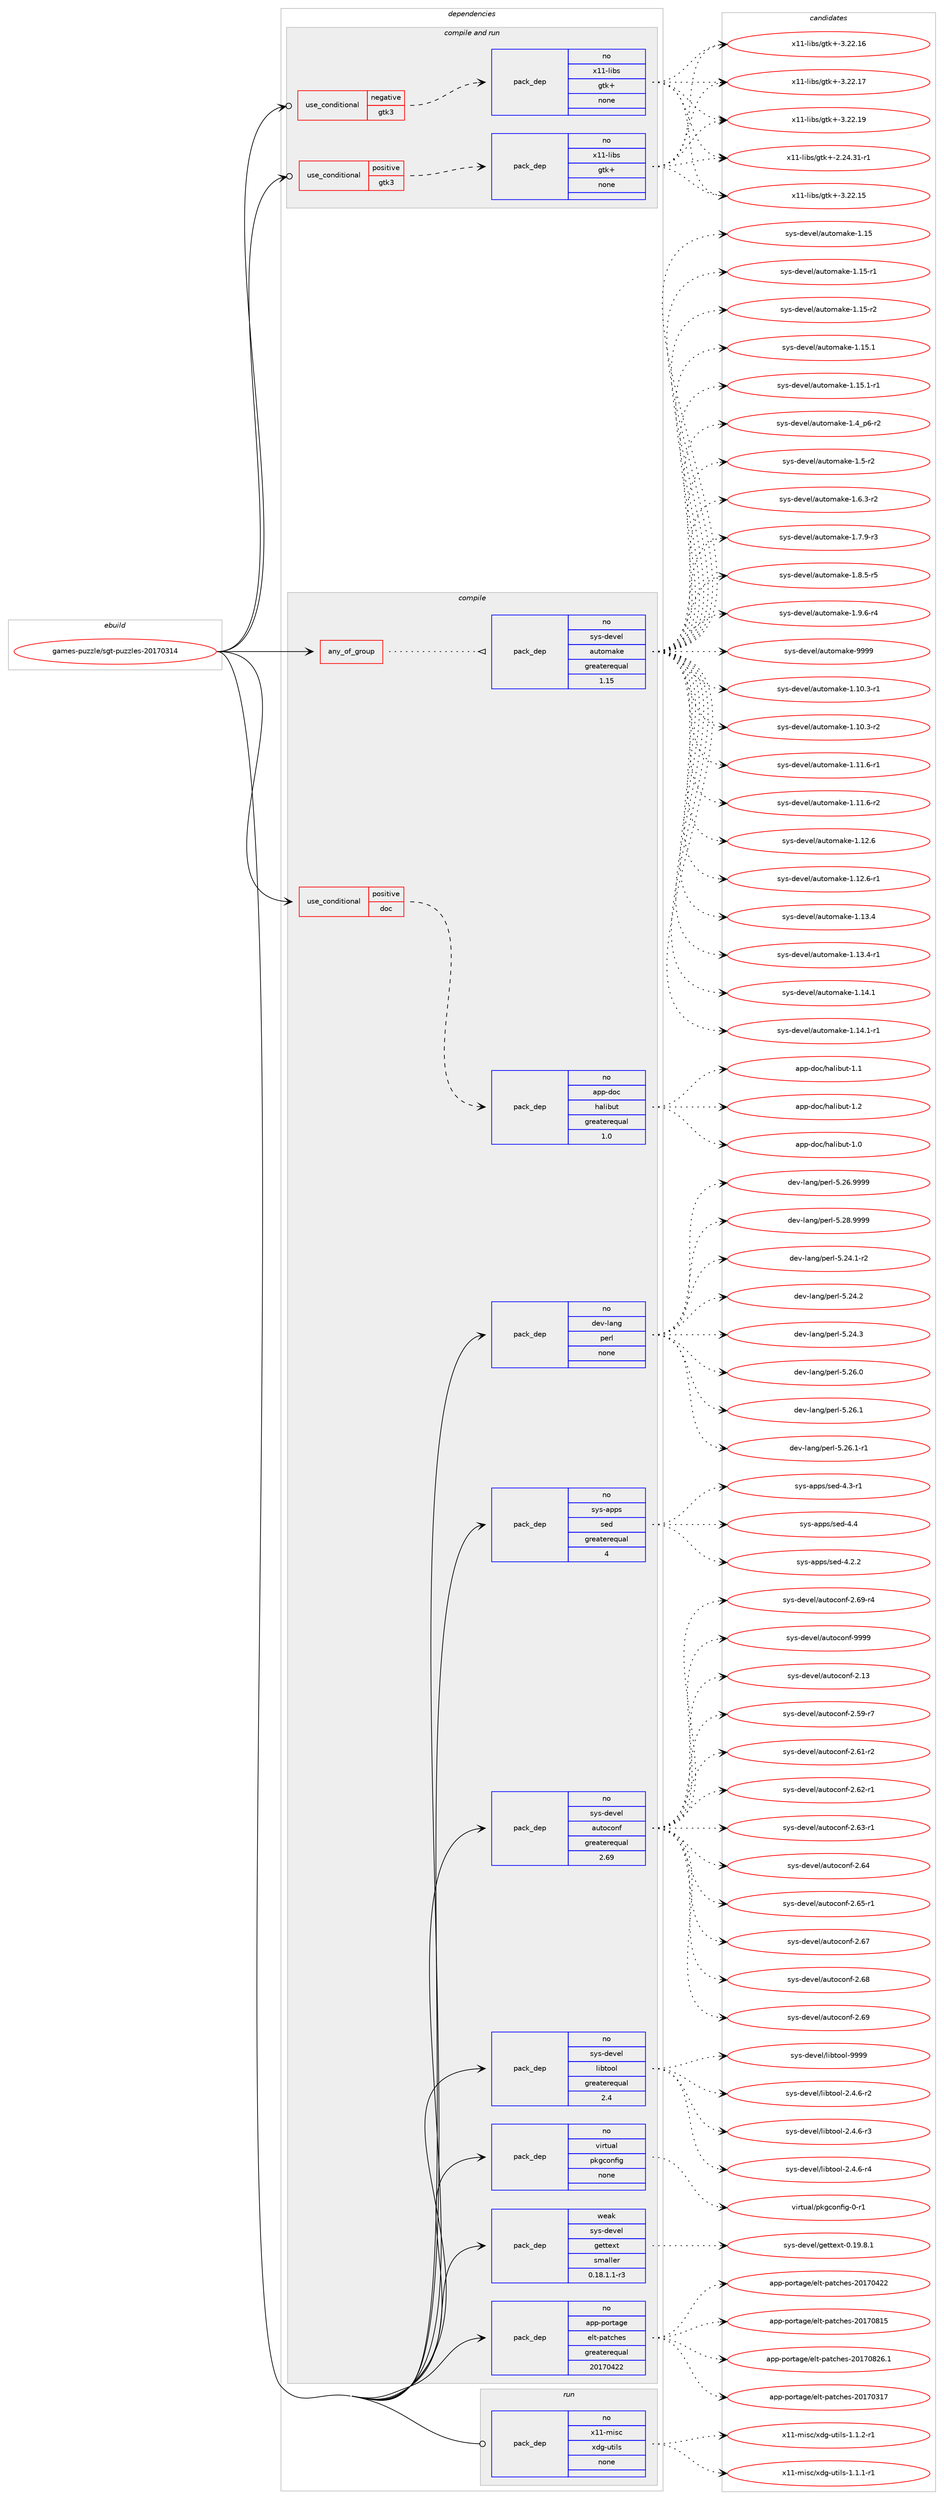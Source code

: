 digraph prolog {

# *************
# Graph options
# *************

newrank=true;
concentrate=true;
compound=true;
graph [rankdir=LR,fontname=Helvetica,fontsize=10,ranksep=1.5];#, ranksep=2.5, nodesep=0.2];
edge  [arrowhead=vee];
node  [fontname=Helvetica,fontsize=10];

# **********
# The ebuild
# **********

subgraph cluster_leftcol {
color=gray;
rank=same;
label=<<i>ebuild</i>>;
id [label="games-puzzle/sgt-puzzles-20170314", color=red, width=4, href="../games-puzzle/sgt-puzzles-20170314.svg"];
}

# ****************
# The dependencies
# ****************

subgraph cluster_midcol {
color=gray;
label=<<i>dependencies</i>>;
subgraph cluster_compile {
fillcolor="#eeeeee";
style=filled;
label=<<i>compile</i>>;
subgraph any4662 {
dependency301657 [label=<<TABLE BORDER="0" CELLBORDER="1" CELLSPACING="0" CELLPADDING="4"><TR><TD CELLPADDING="10">any_of_group</TD></TR></TABLE>>, shape=none, color=red];subgraph pack216108 {
dependency301658 [label=<<TABLE BORDER="0" CELLBORDER="1" CELLSPACING="0" CELLPADDING="4" WIDTH="220"><TR><TD ROWSPAN="6" CELLPADDING="30">pack_dep</TD></TR><TR><TD WIDTH="110">no</TD></TR><TR><TD>sys-devel</TD></TR><TR><TD>automake</TD></TR><TR><TD>greaterequal</TD></TR><TR><TD>1.15</TD></TR></TABLE>>, shape=none, color=blue];
}
dependency301657:e -> dependency301658:w [weight=20,style="dotted",arrowhead="oinv"];
}
id:e -> dependency301657:w [weight=20,style="solid",arrowhead="vee"];
subgraph cond80833 {
dependency301659 [label=<<TABLE BORDER="0" CELLBORDER="1" CELLSPACING="0" CELLPADDING="4"><TR><TD ROWSPAN="3" CELLPADDING="10">use_conditional</TD></TR><TR><TD>positive</TD></TR><TR><TD>doc</TD></TR></TABLE>>, shape=none, color=red];
subgraph pack216109 {
dependency301660 [label=<<TABLE BORDER="0" CELLBORDER="1" CELLSPACING="0" CELLPADDING="4" WIDTH="220"><TR><TD ROWSPAN="6" CELLPADDING="30">pack_dep</TD></TR><TR><TD WIDTH="110">no</TD></TR><TR><TD>app-doc</TD></TR><TR><TD>halibut</TD></TR><TR><TD>greaterequal</TD></TR><TR><TD>1.0</TD></TR></TABLE>>, shape=none, color=blue];
}
dependency301659:e -> dependency301660:w [weight=20,style="dashed",arrowhead="vee"];
}
id:e -> dependency301659:w [weight=20,style="solid",arrowhead="vee"];
subgraph pack216110 {
dependency301661 [label=<<TABLE BORDER="0" CELLBORDER="1" CELLSPACING="0" CELLPADDING="4" WIDTH="220"><TR><TD ROWSPAN="6" CELLPADDING="30">pack_dep</TD></TR><TR><TD WIDTH="110">no</TD></TR><TR><TD>app-portage</TD></TR><TR><TD>elt-patches</TD></TR><TR><TD>greaterequal</TD></TR><TR><TD>20170422</TD></TR></TABLE>>, shape=none, color=blue];
}
id:e -> dependency301661:w [weight=20,style="solid",arrowhead="vee"];
subgraph pack216111 {
dependency301662 [label=<<TABLE BORDER="0" CELLBORDER="1" CELLSPACING="0" CELLPADDING="4" WIDTH="220"><TR><TD ROWSPAN="6" CELLPADDING="30">pack_dep</TD></TR><TR><TD WIDTH="110">no</TD></TR><TR><TD>dev-lang</TD></TR><TR><TD>perl</TD></TR><TR><TD>none</TD></TR><TR><TD></TD></TR></TABLE>>, shape=none, color=blue];
}
id:e -> dependency301662:w [weight=20,style="solid",arrowhead="vee"];
subgraph pack216112 {
dependency301663 [label=<<TABLE BORDER="0" CELLBORDER="1" CELLSPACING="0" CELLPADDING="4" WIDTH="220"><TR><TD ROWSPAN="6" CELLPADDING="30">pack_dep</TD></TR><TR><TD WIDTH="110">no</TD></TR><TR><TD>sys-apps</TD></TR><TR><TD>sed</TD></TR><TR><TD>greaterequal</TD></TR><TR><TD>4</TD></TR></TABLE>>, shape=none, color=blue];
}
id:e -> dependency301663:w [weight=20,style="solid",arrowhead="vee"];
subgraph pack216113 {
dependency301664 [label=<<TABLE BORDER="0" CELLBORDER="1" CELLSPACING="0" CELLPADDING="4" WIDTH="220"><TR><TD ROWSPAN="6" CELLPADDING="30">pack_dep</TD></TR><TR><TD WIDTH="110">no</TD></TR><TR><TD>sys-devel</TD></TR><TR><TD>autoconf</TD></TR><TR><TD>greaterequal</TD></TR><TR><TD>2.69</TD></TR></TABLE>>, shape=none, color=blue];
}
id:e -> dependency301664:w [weight=20,style="solid",arrowhead="vee"];
subgraph pack216114 {
dependency301665 [label=<<TABLE BORDER="0" CELLBORDER="1" CELLSPACING="0" CELLPADDING="4" WIDTH="220"><TR><TD ROWSPAN="6" CELLPADDING="30">pack_dep</TD></TR><TR><TD WIDTH="110">no</TD></TR><TR><TD>sys-devel</TD></TR><TR><TD>libtool</TD></TR><TR><TD>greaterequal</TD></TR><TR><TD>2.4</TD></TR></TABLE>>, shape=none, color=blue];
}
id:e -> dependency301665:w [weight=20,style="solid",arrowhead="vee"];
subgraph pack216115 {
dependency301666 [label=<<TABLE BORDER="0" CELLBORDER="1" CELLSPACING="0" CELLPADDING="4" WIDTH="220"><TR><TD ROWSPAN="6" CELLPADDING="30">pack_dep</TD></TR><TR><TD WIDTH="110">no</TD></TR><TR><TD>virtual</TD></TR><TR><TD>pkgconfig</TD></TR><TR><TD>none</TD></TR><TR><TD></TD></TR></TABLE>>, shape=none, color=blue];
}
id:e -> dependency301666:w [weight=20,style="solid",arrowhead="vee"];
subgraph pack216116 {
dependency301667 [label=<<TABLE BORDER="0" CELLBORDER="1" CELLSPACING="0" CELLPADDING="4" WIDTH="220"><TR><TD ROWSPAN="6" CELLPADDING="30">pack_dep</TD></TR><TR><TD WIDTH="110">weak</TD></TR><TR><TD>sys-devel</TD></TR><TR><TD>gettext</TD></TR><TR><TD>smaller</TD></TR><TR><TD>0.18.1.1-r3</TD></TR></TABLE>>, shape=none, color=blue];
}
id:e -> dependency301667:w [weight=20,style="solid",arrowhead="vee"];
}
subgraph cluster_compileandrun {
fillcolor="#eeeeee";
style=filled;
label=<<i>compile and run</i>>;
subgraph cond80834 {
dependency301668 [label=<<TABLE BORDER="0" CELLBORDER="1" CELLSPACING="0" CELLPADDING="4"><TR><TD ROWSPAN="3" CELLPADDING="10">use_conditional</TD></TR><TR><TD>negative</TD></TR><TR><TD>gtk3</TD></TR></TABLE>>, shape=none, color=red];
subgraph pack216117 {
dependency301669 [label=<<TABLE BORDER="0" CELLBORDER="1" CELLSPACING="0" CELLPADDING="4" WIDTH="220"><TR><TD ROWSPAN="6" CELLPADDING="30">pack_dep</TD></TR><TR><TD WIDTH="110">no</TD></TR><TR><TD>x11-libs</TD></TR><TR><TD>gtk+</TD></TR><TR><TD>none</TD></TR><TR><TD></TD></TR></TABLE>>, shape=none, color=blue];
}
dependency301668:e -> dependency301669:w [weight=20,style="dashed",arrowhead="vee"];
}
id:e -> dependency301668:w [weight=20,style="solid",arrowhead="odotvee"];
subgraph cond80835 {
dependency301670 [label=<<TABLE BORDER="0" CELLBORDER="1" CELLSPACING="0" CELLPADDING="4"><TR><TD ROWSPAN="3" CELLPADDING="10">use_conditional</TD></TR><TR><TD>positive</TD></TR><TR><TD>gtk3</TD></TR></TABLE>>, shape=none, color=red];
subgraph pack216118 {
dependency301671 [label=<<TABLE BORDER="0" CELLBORDER="1" CELLSPACING="0" CELLPADDING="4" WIDTH="220"><TR><TD ROWSPAN="6" CELLPADDING="30">pack_dep</TD></TR><TR><TD WIDTH="110">no</TD></TR><TR><TD>x11-libs</TD></TR><TR><TD>gtk+</TD></TR><TR><TD>none</TD></TR><TR><TD></TD></TR></TABLE>>, shape=none, color=blue];
}
dependency301670:e -> dependency301671:w [weight=20,style="dashed",arrowhead="vee"];
}
id:e -> dependency301670:w [weight=20,style="solid",arrowhead="odotvee"];
}
subgraph cluster_run {
fillcolor="#eeeeee";
style=filled;
label=<<i>run</i>>;
subgraph pack216119 {
dependency301672 [label=<<TABLE BORDER="0" CELLBORDER="1" CELLSPACING="0" CELLPADDING="4" WIDTH="220"><TR><TD ROWSPAN="6" CELLPADDING="30">pack_dep</TD></TR><TR><TD WIDTH="110">no</TD></TR><TR><TD>x11-misc</TD></TR><TR><TD>xdg-utils</TD></TR><TR><TD>none</TD></TR><TR><TD></TD></TR></TABLE>>, shape=none, color=blue];
}
id:e -> dependency301672:w [weight=20,style="solid",arrowhead="odot"];
}
}

# **************
# The candidates
# **************

subgraph cluster_choices {
rank=same;
color=gray;
label=<<i>candidates</i>>;

subgraph choice216108 {
color=black;
nodesep=1;
choice11512111545100101118101108479711711611110997107101454946494846514511449 [label="sys-devel/automake-1.10.3-r1", color=red, width=4,href="../sys-devel/automake-1.10.3-r1.svg"];
choice11512111545100101118101108479711711611110997107101454946494846514511450 [label="sys-devel/automake-1.10.3-r2", color=red, width=4,href="../sys-devel/automake-1.10.3-r2.svg"];
choice11512111545100101118101108479711711611110997107101454946494946544511449 [label="sys-devel/automake-1.11.6-r1", color=red, width=4,href="../sys-devel/automake-1.11.6-r1.svg"];
choice11512111545100101118101108479711711611110997107101454946494946544511450 [label="sys-devel/automake-1.11.6-r2", color=red, width=4,href="../sys-devel/automake-1.11.6-r2.svg"];
choice1151211154510010111810110847971171161111099710710145494649504654 [label="sys-devel/automake-1.12.6", color=red, width=4,href="../sys-devel/automake-1.12.6.svg"];
choice11512111545100101118101108479711711611110997107101454946495046544511449 [label="sys-devel/automake-1.12.6-r1", color=red, width=4,href="../sys-devel/automake-1.12.6-r1.svg"];
choice1151211154510010111810110847971171161111099710710145494649514652 [label="sys-devel/automake-1.13.4", color=red, width=4,href="../sys-devel/automake-1.13.4.svg"];
choice11512111545100101118101108479711711611110997107101454946495146524511449 [label="sys-devel/automake-1.13.4-r1", color=red, width=4,href="../sys-devel/automake-1.13.4-r1.svg"];
choice1151211154510010111810110847971171161111099710710145494649524649 [label="sys-devel/automake-1.14.1", color=red, width=4,href="../sys-devel/automake-1.14.1.svg"];
choice11512111545100101118101108479711711611110997107101454946495246494511449 [label="sys-devel/automake-1.14.1-r1", color=red, width=4,href="../sys-devel/automake-1.14.1-r1.svg"];
choice115121115451001011181011084797117116111109971071014549464953 [label="sys-devel/automake-1.15", color=red, width=4,href="../sys-devel/automake-1.15.svg"];
choice1151211154510010111810110847971171161111099710710145494649534511449 [label="sys-devel/automake-1.15-r1", color=red, width=4,href="../sys-devel/automake-1.15-r1.svg"];
choice1151211154510010111810110847971171161111099710710145494649534511450 [label="sys-devel/automake-1.15-r2", color=red, width=4,href="../sys-devel/automake-1.15-r2.svg"];
choice1151211154510010111810110847971171161111099710710145494649534649 [label="sys-devel/automake-1.15.1", color=red, width=4,href="../sys-devel/automake-1.15.1.svg"];
choice11512111545100101118101108479711711611110997107101454946495346494511449 [label="sys-devel/automake-1.15.1-r1", color=red, width=4,href="../sys-devel/automake-1.15.1-r1.svg"];
choice115121115451001011181011084797117116111109971071014549465295112544511450 [label="sys-devel/automake-1.4_p6-r2", color=red, width=4,href="../sys-devel/automake-1.4_p6-r2.svg"];
choice11512111545100101118101108479711711611110997107101454946534511450 [label="sys-devel/automake-1.5-r2", color=red, width=4,href="../sys-devel/automake-1.5-r2.svg"];
choice115121115451001011181011084797117116111109971071014549465446514511450 [label="sys-devel/automake-1.6.3-r2", color=red, width=4,href="../sys-devel/automake-1.6.3-r2.svg"];
choice115121115451001011181011084797117116111109971071014549465546574511451 [label="sys-devel/automake-1.7.9-r3", color=red, width=4,href="../sys-devel/automake-1.7.9-r3.svg"];
choice115121115451001011181011084797117116111109971071014549465646534511453 [label="sys-devel/automake-1.8.5-r5", color=red, width=4,href="../sys-devel/automake-1.8.5-r5.svg"];
choice115121115451001011181011084797117116111109971071014549465746544511452 [label="sys-devel/automake-1.9.6-r4", color=red, width=4,href="../sys-devel/automake-1.9.6-r4.svg"];
choice115121115451001011181011084797117116111109971071014557575757 [label="sys-devel/automake-9999", color=red, width=4,href="../sys-devel/automake-9999.svg"];
dependency301658:e -> choice11512111545100101118101108479711711611110997107101454946494846514511449:w [style=dotted,weight="100"];
dependency301658:e -> choice11512111545100101118101108479711711611110997107101454946494846514511450:w [style=dotted,weight="100"];
dependency301658:e -> choice11512111545100101118101108479711711611110997107101454946494946544511449:w [style=dotted,weight="100"];
dependency301658:e -> choice11512111545100101118101108479711711611110997107101454946494946544511450:w [style=dotted,weight="100"];
dependency301658:e -> choice1151211154510010111810110847971171161111099710710145494649504654:w [style=dotted,weight="100"];
dependency301658:e -> choice11512111545100101118101108479711711611110997107101454946495046544511449:w [style=dotted,weight="100"];
dependency301658:e -> choice1151211154510010111810110847971171161111099710710145494649514652:w [style=dotted,weight="100"];
dependency301658:e -> choice11512111545100101118101108479711711611110997107101454946495146524511449:w [style=dotted,weight="100"];
dependency301658:e -> choice1151211154510010111810110847971171161111099710710145494649524649:w [style=dotted,weight="100"];
dependency301658:e -> choice11512111545100101118101108479711711611110997107101454946495246494511449:w [style=dotted,weight="100"];
dependency301658:e -> choice115121115451001011181011084797117116111109971071014549464953:w [style=dotted,weight="100"];
dependency301658:e -> choice1151211154510010111810110847971171161111099710710145494649534511449:w [style=dotted,weight="100"];
dependency301658:e -> choice1151211154510010111810110847971171161111099710710145494649534511450:w [style=dotted,weight="100"];
dependency301658:e -> choice1151211154510010111810110847971171161111099710710145494649534649:w [style=dotted,weight="100"];
dependency301658:e -> choice11512111545100101118101108479711711611110997107101454946495346494511449:w [style=dotted,weight="100"];
dependency301658:e -> choice115121115451001011181011084797117116111109971071014549465295112544511450:w [style=dotted,weight="100"];
dependency301658:e -> choice11512111545100101118101108479711711611110997107101454946534511450:w [style=dotted,weight="100"];
dependency301658:e -> choice115121115451001011181011084797117116111109971071014549465446514511450:w [style=dotted,weight="100"];
dependency301658:e -> choice115121115451001011181011084797117116111109971071014549465546574511451:w [style=dotted,weight="100"];
dependency301658:e -> choice115121115451001011181011084797117116111109971071014549465646534511453:w [style=dotted,weight="100"];
dependency301658:e -> choice115121115451001011181011084797117116111109971071014549465746544511452:w [style=dotted,weight="100"];
dependency301658:e -> choice115121115451001011181011084797117116111109971071014557575757:w [style=dotted,weight="100"];
}
subgraph choice216109 {
color=black;
nodesep=1;
choice97112112451001119947104971081059811711645494648 [label="app-doc/halibut-1.0", color=red, width=4,href="../app-doc/halibut-1.0.svg"];
choice97112112451001119947104971081059811711645494649 [label="app-doc/halibut-1.1", color=red, width=4,href="../app-doc/halibut-1.1.svg"];
choice97112112451001119947104971081059811711645494650 [label="app-doc/halibut-1.2", color=red, width=4,href="../app-doc/halibut-1.2.svg"];
dependency301660:e -> choice97112112451001119947104971081059811711645494648:w [style=dotted,weight="100"];
dependency301660:e -> choice97112112451001119947104971081059811711645494649:w [style=dotted,weight="100"];
dependency301660:e -> choice97112112451001119947104971081059811711645494650:w [style=dotted,weight="100"];
}
subgraph choice216110 {
color=black;
nodesep=1;
choice97112112451121111141169710310147101108116451129711699104101115455048495548514955 [label="app-portage/elt-patches-20170317", color=red, width=4,href="../app-portage/elt-patches-20170317.svg"];
choice97112112451121111141169710310147101108116451129711699104101115455048495548525050 [label="app-portage/elt-patches-20170422", color=red, width=4,href="../app-portage/elt-patches-20170422.svg"];
choice97112112451121111141169710310147101108116451129711699104101115455048495548564953 [label="app-portage/elt-patches-20170815", color=red, width=4,href="../app-portage/elt-patches-20170815.svg"];
choice971121124511211111411697103101471011081164511297116991041011154550484955485650544649 [label="app-portage/elt-patches-20170826.1", color=red, width=4,href="../app-portage/elt-patches-20170826.1.svg"];
dependency301661:e -> choice97112112451121111141169710310147101108116451129711699104101115455048495548514955:w [style=dotted,weight="100"];
dependency301661:e -> choice97112112451121111141169710310147101108116451129711699104101115455048495548525050:w [style=dotted,weight="100"];
dependency301661:e -> choice97112112451121111141169710310147101108116451129711699104101115455048495548564953:w [style=dotted,weight="100"];
dependency301661:e -> choice971121124511211111411697103101471011081164511297116991041011154550484955485650544649:w [style=dotted,weight="100"];
}
subgraph choice216111 {
color=black;
nodesep=1;
choice100101118451089711010347112101114108455346505246494511450 [label="dev-lang/perl-5.24.1-r2", color=red, width=4,href="../dev-lang/perl-5.24.1-r2.svg"];
choice10010111845108971101034711210111410845534650524650 [label="dev-lang/perl-5.24.2", color=red, width=4,href="../dev-lang/perl-5.24.2.svg"];
choice10010111845108971101034711210111410845534650524651 [label="dev-lang/perl-5.24.3", color=red, width=4,href="../dev-lang/perl-5.24.3.svg"];
choice10010111845108971101034711210111410845534650544648 [label="dev-lang/perl-5.26.0", color=red, width=4,href="../dev-lang/perl-5.26.0.svg"];
choice10010111845108971101034711210111410845534650544649 [label="dev-lang/perl-5.26.1", color=red, width=4,href="../dev-lang/perl-5.26.1.svg"];
choice100101118451089711010347112101114108455346505446494511449 [label="dev-lang/perl-5.26.1-r1", color=red, width=4,href="../dev-lang/perl-5.26.1-r1.svg"];
choice10010111845108971101034711210111410845534650544657575757 [label="dev-lang/perl-5.26.9999", color=red, width=4,href="../dev-lang/perl-5.26.9999.svg"];
choice10010111845108971101034711210111410845534650564657575757 [label="dev-lang/perl-5.28.9999", color=red, width=4,href="../dev-lang/perl-5.28.9999.svg"];
dependency301662:e -> choice100101118451089711010347112101114108455346505246494511450:w [style=dotted,weight="100"];
dependency301662:e -> choice10010111845108971101034711210111410845534650524650:w [style=dotted,weight="100"];
dependency301662:e -> choice10010111845108971101034711210111410845534650524651:w [style=dotted,weight="100"];
dependency301662:e -> choice10010111845108971101034711210111410845534650544648:w [style=dotted,weight="100"];
dependency301662:e -> choice10010111845108971101034711210111410845534650544649:w [style=dotted,weight="100"];
dependency301662:e -> choice100101118451089711010347112101114108455346505446494511449:w [style=dotted,weight="100"];
dependency301662:e -> choice10010111845108971101034711210111410845534650544657575757:w [style=dotted,weight="100"];
dependency301662:e -> choice10010111845108971101034711210111410845534650564657575757:w [style=dotted,weight="100"];
}
subgraph choice216112 {
color=black;
nodesep=1;
choice115121115459711211211547115101100455246504650 [label="sys-apps/sed-4.2.2", color=red, width=4,href="../sys-apps/sed-4.2.2.svg"];
choice115121115459711211211547115101100455246514511449 [label="sys-apps/sed-4.3-r1", color=red, width=4,href="../sys-apps/sed-4.3-r1.svg"];
choice11512111545971121121154711510110045524652 [label="sys-apps/sed-4.4", color=red, width=4,href="../sys-apps/sed-4.4.svg"];
dependency301663:e -> choice115121115459711211211547115101100455246504650:w [style=dotted,weight="100"];
dependency301663:e -> choice115121115459711211211547115101100455246514511449:w [style=dotted,weight="100"];
dependency301663:e -> choice11512111545971121121154711510110045524652:w [style=dotted,weight="100"];
}
subgraph choice216113 {
color=black;
nodesep=1;
choice115121115451001011181011084797117116111991111101024550464951 [label="sys-devel/autoconf-2.13", color=red, width=4,href="../sys-devel/autoconf-2.13.svg"];
choice1151211154510010111810110847971171161119911111010245504653574511455 [label="sys-devel/autoconf-2.59-r7", color=red, width=4,href="../sys-devel/autoconf-2.59-r7.svg"];
choice1151211154510010111810110847971171161119911111010245504654494511450 [label="sys-devel/autoconf-2.61-r2", color=red, width=4,href="../sys-devel/autoconf-2.61-r2.svg"];
choice1151211154510010111810110847971171161119911111010245504654504511449 [label="sys-devel/autoconf-2.62-r1", color=red, width=4,href="../sys-devel/autoconf-2.62-r1.svg"];
choice1151211154510010111810110847971171161119911111010245504654514511449 [label="sys-devel/autoconf-2.63-r1", color=red, width=4,href="../sys-devel/autoconf-2.63-r1.svg"];
choice115121115451001011181011084797117116111991111101024550465452 [label="sys-devel/autoconf-2.64", color=red, width=4,href="../sys-devel/autoconf-2.64.svg"];
choice1151211154510010111810110847971171161119911111010245504654534511449 [label="sys-devel/autoconf-2.65-r1", color=red, width=4,href="../sys-devel/autoconf-2.65-r1.svg"];
choice115121115451001011181011084797117116111991111101024550465455 [label="sys-devel/autoconf-2.67", color=red, width=4,href="../sys-devel/autoconf-2.67.svg"];
choice115121115451001011181011084797117116111991111101024550465456 [label="sys-devel/autoconf-2.68", color=red, width=4,href="../sys-devel/autoconf-2.68.svg"];
choice115121115451001011181011084797117116111991111101024550465457 [label="sys-devel/autoconf-2.69", color=red, width=4,href="../sys-devel/autoconf-2.69.svg"];
choice1151211154510010111810110847971171161119911111010245504654574511452 [label="sys-devel/autoconf-2.69-r4", color=red, width=4,href="../sys-devel/autoconf-2.69-r4.svg"];
choice115121115451001011181011084797117116111991111101024557575757 [label="sys-devel/autoconf-9999", color=red, width=4,href="../sys-devel/autoconf-9999.svg"];
dependency301664:e -> choice115121115451001011181011084797117116111991111101024550464951:w [style=dotted,weight="100"];
dependency301664:e -> choice1151211154510010111810110847971171161119911111010245504653574511455:w [style=dotted,weight="100"];
dependency301664:e -> choice1151211154510010111810110847971171161119911111010245504654494511450:w [style=dotted,weight="100"];
dependency301664:e -> choice1151211154510010111810110847971171161119911111010245504654504511449:w [style=dotted,weight="100"];
dependency301664:e -> choice1151211154510010111810110847971171161119911111010245504654514511449:w [style=dotted,weight="100"];
dependency301664:e -> choice115121115451001011181011084797117116111991111101024550465452:w [style=dotted,weight="100"];
dependency301664:e -> choice1151211154510010111810110847971171161119911111010245504654534511449:w [style=dotted,weight="100"];
dependency301664:e -> choice115121115451001011181011084797117116111991111101024550465455:w [style=dotted,weight="100"];
dependency301664:e -> choice115121115451001011181011084797117116111991111101024550465456:w [style=dotted,weight="100"];
dependency301664:e -> choice115121115451001011181011084797117116111991111101024550465457:w [style=dotted,weight="100"];
dependency301664:e -> choice1151211154510010111810110847971171161119911111010245504654574511452:w [style=dotted,weight="100"];
dependency301664:e -> choice115121115451001011181011084797117116111991111101024557575757:w [style=dotted,weight="100"];
}
subgraph choice216114 {
color=black;
nodesep=1;
choice1151211154510010111810110847108105981161111111084550465246544511450 [label="sys-devel/libtool-2.4.6-r2", color=red, width=4,href="../sys-devel/libtool-2.4.6-r2.svg"];
choice1151211154510010111810110847108105981161111111084550465246544511451 [label="sys-devel/libtool-2.4.6-r3", color=red, width=4,href="../sys-devel/libtool-2.4.6-r3.svg"];
choice1151211154510010111810110847108105981161111111084550465246544511452 [label="sys-devel/libtool-2.4.6-r4", color=red, width=4,href="../sys-devel/libtool-2.4.6-r4.svg"];
choice1151211154510010111810110847108105981161111111084557575757 [label="sys-devel/libtool-9999", color=red, width=4,href="../sys-devel/libtool-9999.svg"];
dependency301665:e -> choice1151211154510010111810110847108105981161111111084550465246544511450:w [style=dotted,weight="100"];
dependency301665:e -> choice1151211154510010111810110847108105981161111111084550465246544511451:w [style=dotted,weight="100"];
dependency301665:e -> choice1151211154510010111810110847108105981161111111084550465246544511452:w [style=dotted,weight="100"];
dependency301665:e -> choice1151211154510010111810110847108105981161111111084557575757:w [style=dotted,weight="100"];
}
subgraph choice216115 {
color=black;
nodesep=1;
choice11810511411611797108471121071039911111010210510345484511449 [label="virtual/pkgconfig-0-r1", color=red, width=4,href="../virtual/pkgconfig-0-r1.svg"];
dependency301666:e -> choice11810511411611797108471121071039911111010210510345484511449:w [style=dotted,weight="100"];
}
subgraph choice216116 {
color=black;
nodesep=1;
choice1151211154510010111810110847103101116116101120116454846495746564649 [label="sys-devel/gettext-0.19.8.1", color=red, width=4,href="../sys-devel/gettext-0.19.8.1.svg"];
dependency301667:e -> choice1151211154510010111810110847103101116116101120116454846495746564649:w [style=dotted,weight="100"];
}
subgraph choice216117 {
color=black;
nodesep=1;
choice12049494510810598115471031161074345504650524651494511449 [label="x11-libs/gtk+-2.24.31-r1", color=red, width=4,href="../x11-libs/gtk+-2.24.31-r1.svg"];
choice1204949451081059811547103116107434551465050464953 [label="x11-libs/gtk+-3.22.15", color=red, width=4,href="../x11-libs/gtk+-3.22.15.svg"];
choice1204949451081059811547103116107434551465050464954 [label="x11-libs/gtk+-3.22.16", color=red, width=4,href="../x11-libs/gtk+-3.22.16.svg"];
choice1204949451081059811547103116107434551465050464955 [label="x11-libs/gtk+-3.22.17", color=red, width=4,href="../x11-libs/gtk+-3.22.17.svg"];
choice1204949451081059811547103116107434551465050464957 [label="x11-libs/gtk+-3.22.19", color=red, width=4,href="../x11-libs/gtk+-3.22.19.svg"];
dependency301669:e -> choice12049494510810598115471031161074345504650524651494511449:w [style=dotted,weight="100"];
dependency301669:e -> choice1204949451081059811547103116107434551465050464953:w [style=dotted,weight="100"];
dependency301669:e -> choice1204949451081059811547103116107434551465050464954:w [style=dotted,weight="100"];
dependency301669:e -> choice1204949451081059811547103116107434551465050464955:w [style=dotted,weight="100"];
dependency301669:e -> choice1204949451081059811547103116107434551465050464957:w [style=dotted,weight="100"];
}
subgraph choice216118 {
color=black;
nodesep=1;
choice12049494510810598115471031161074345504650524651494511449 [label="x11-libs/gtk+-2.24.31-r1", color=red, width=4,href="../x11-libs/gtk+-2.24.31-r1.svg"];
choice1204949451081059811547103116107434551465050464953 [label="x11-libs/gtk+-3.22.15", color=red, width=4,href="../x11-libs/gtk+-3.22.15.svg"];
choice1204949451081059811547103116107434551465050464954 [label="x11-libs/gtk+-3.22.16", color=red, width=4,href="../x11-libs/gtk+-3.22.16.svg"];
choice1204949451081059811547103116107434551465050464955 [label="x11-libs/gtk+-3.22.17", color=red, width=4,href="../x11-libs/gtk+-3.22.17.svg"];
choice1204949451081059811547103116107434551465050464957 [label="x11-libs/gtk+-3.22.19", color=red, width=4,href="../x11-libs/gtk+-3.22.19.svg"];
dependency301671:e -> choice12049494510810598115471031161074345504650524651494511449:w [style=dotted,weight="100"];
dependency301671:e -> choice1204949451081059811547103116107434551465050464953:w [style=dotted,weight="100"];
dependency301671:e -> choice1204949451081059811547103116107434551465050464954:w [style=dotted,weight="100"];
dependency301671:e -> choice1204949451081059811547103116107434551465050464955:w [style=dotted,weight="100"];
dependency301671:e -> choice1204949451081059811547103116107434551465050464957:w [style=dotted,weight="100"];
}
subgraph choice216119 {
color=black;
nodesep=1;
choice1204949451091051159947120100103451171161051081154549464946494511449 [label="x11-misc/xdg-utils-1.1.1-r1", color=red, width=4,href="../x11-misc/xdg-utils-1.1.1-r1.svg"];
choice1204949451091051159947120100103451171161051081154549464946504511449 [label="x11-misc/xdg-utils-1.1.2-r1", color=red, width=4,href="../x11-misc/xdg-utils-1.1.2-r1.svg"];
dependency301672:e -> choice1204949451091051159947120100103451171161051081154549464946494511449:w [style=dotted,weight="100"];
dependency301672:e -> choice1204949451091051159947120100103451171161051081154549464946504511449:w [style=dotted,weight="100"];
}
}

}
